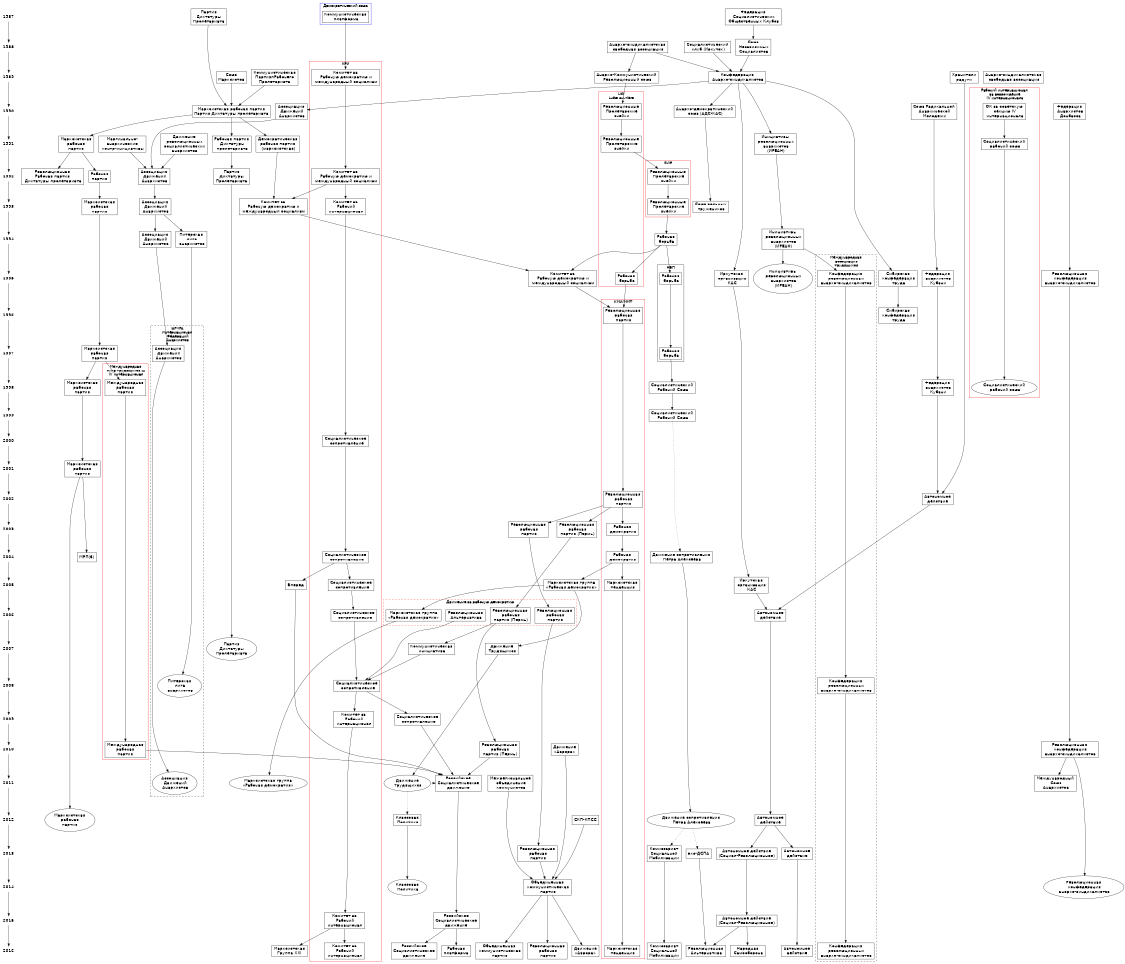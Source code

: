 digraph commy {
	newrank=true
	ranksep=.75; size = "7.5,7.5";
	fontname=Helvetica;
	rankdir=TB;
	node [shape=plaintext, fontsize=16, fontname=Helvetica];

	/* Шкала времени */
	subgraph Years{
		1987 -> 1988 -> 1989 -> 
		1990 -> 1991 -> 1992 -> 1993 -> 1994 -> 1995 -> 1996 -> 1997 -> 1998 -> 1999 ->
		2000 -> 2001 -> 2002 -> 2003 -> 2004 -> 2005 -> 2006 -> 2007 -> 2008 -> 2009 ->
		2010 -> 2011 -> 2012 -> 2013 -> 2014 -> 2015 -> 2016;
	}

	node [shape=box, fontsize=16, fontname=Helvetica];

	{ rank = same; 1987; CP, "ПДП", "ФСОК" }
	{ rank = same; 1988; "СНС", "АССА", SCI }
	{ rank = same; 1989; "АКРС", UM, "АССА89", CPWP, "ХР", КАС}
	{ rank = same; 1990; "АДА", "АДС", "РПЯ", OKIV, "МРП/ПДП", "СРАМ", "ФАД" }
	{ rank = same; 1991;  "РПЯ91", SWS, "МРП", "РПДП", "ДРП", "ИРЕАН", "МАКИ", "ДРСА"}
	{ rank = same; 1992; "КРДМС92", "РПЯ92", "ПДП92", "РП", "РРПДП", "АДА91" }
	{ rank = same; 1993; "КРДМС93", "КРИ", "РПЯ93", "МРП93", "СВТ", "АДА93"}
	{ rank = same; 1994; WS94, "ПЛА94", "ИРЕАН94", "АДА94"}
	{ rank = same; 1995; WS95, "КРДМС95", LO95, "ИРЕАН95", "КРАС", "ФАК", "СКТ", IO,"РКАС"}
	{ rank = same; 1997; "АДА97"}
	{ rank = same; 1998; SWU98, SWS98, "МежРП", "МРП98"}
	{ rank = same; 1999; SWU99} 
	{ rank = same; 2000; "Соцсопр" }
	{ rank = same; 2001; "МРП01" }
	{ rank = same; 2002; "РРП02", "АД" }
	{ rank = same; 2003; "РД", "РРПМ", "РРПП" }
	{ rank = same; 2004; "РД04", "ДСПА", "МРП(б)"}
	{ rank = same; 2005; SS05, "Вперед", MT, "МГРД", IO05 }
	{ rank = same; 2006; SS06, "РРПП06", "РРПМ06", "МГРД06", RA, "АД06"}
	{ rank = same; 2007; CI, WM, "ПДП07"}
	{ rank = same; 2008; SS08, "ПЛА08", "КРАС08"}
	{ rank = same; 2009; SS09, CWI09}
	{ rank = same; 2010; "РРПП10", "МежРП10", "Аврора",  "РКАС10"}
	{ rank = same; 2011; "РСД", "МГРД11", WM11, "МОК", "МСА", "АДА11"}
	{ rank = same; 2012; "ДСПА12", ClP , "СКП-КПСС", "МРП12", "АД12"}
	{ rank = same; 2013; CSM, "экс-ДСПА", "РРП13", "АД13", "АДСР" }
	{ rank = same; 2014; ClP14, "ОКП", "РКАС14" }
	{ rank = same; 2015; CWI15, "РСД15", "АДСР15"}
	{ rank = same; 2016; MT16, CWI16, "РСД16", WP, P21, CSM16, RA16, "Аврора16", "ОКП16", "РРП16", "АД16", "НС", "КРАС16"}

	subgraph clusterDS {
		color=blue;
		label="Демократический союз"
		{node [shape=box];
			CP 
		}
	};

	subgraph clusterCWI {
		color=red;
		label="КРИ";
		{node [shape=box];
			"КРДМС" ->  "КРДМС92" -> "КРИ" -> "Соцсопр" -> SS04 -> SS05 -> SS06 -> SS08 -> CWI09 ->
			CWI15 -> CWI16
		}
	};
	node [shape=box]
	SS04 -> "Вперед" -> "РСД" -> "РСД15" -> "РСД16";
	CI -> SS08;
	RA -> SS08 -> SS09  -> "РСД" ;
	RA [label="Революционная\n Альтернатива"];
	"КРДМС", "КРДМС92", "КРДМС93", "КРДМС95" [label="Комитет за\n Рабочую демократию и\n международный социализм"]; 
	"Соцсопр", SS04, SS05, SS06, SS08, SS09 [label="Социалистическое\n  сопротивление"];
	"КРИ", CWI09, CWI15, CWI16 [label="Комитет за\n Рабочий\n интернационал"];

	subgraph clusterMMT {
		color=red;
		label="КМИ/ММТ";
		URL="http://marxist.com"
		{node [shape=box];
			"РРП" -> "РРП02" -> "РД"-> "РД04" -> MT ->
			MT16
		}
	};
	"РД", "РД04" [label="Рабочая\n демократия"];
	MT, MT16 [label="Марксистская\n тенденция"];
	MT, MT16 [URL="http://1917.com"];
	
	subgraph clusterLO {
		color=red;
		label="UCI\nLutte ouvrière";
		{node [shape=box];
			"РПЯ", "РПЯ91", "LO95" 
		}
	};

	subgraph clusterSWP {
		color=red;
		label="SWP";
		{node [shape=box];
			"РПЯ92" -> "РПЯ93"
		}
	};
	subgraph clusterMWD {
		color=red;
		style=dashed;
		label="Движение за рабочую демократию";
		{node [shape=box];
			SS06, "РРПП06", "РРПМ06", "МГРД06", RA 
		}
	};
	subgraph clusterNBP {
		color=black;
		label="НБП";
		{node [shape=box];
			WS95, WS97 
		}
	};
	subgraph clusterIV {
		color=red;
		label="Рабочий интернационал\n за возрождение\n IV интернационала";
		{node [shape=box]; OKIV -> SWS -> SWS98}
	};
	subgraph clusterIWP {
		color=red;
		label="Международная\n лига трудящихся —\n IV интернационал";
		{node [shape=box]; "МежРП", "МежРП10"}
	};

	subgraph clusterIAF {
		color=black;
		label="IAF-IFA\nИнтернационал\n Федераций\n Анархистов";
		style=dashed;
		{node [shape=box]; "АДА97", "АДА11", "ПЛА08"}
	};

	subgraph clusterMAT {
		color=black;
		label="Международная\n ассоциация\n трудящихся";
		style=dashed;
		{node [shape=box]; "КРАС","КРАС08", "КРАС16"}
	};

	/* Госкаповцы */
	UM [label="Союз\nМарксистов"];
	"ПДП", "ПДП92", "ПДП07" [label="Партия\nДиктатуры\nПролетариата"];
	"МРП/ПДП" [label="Марксистская рабочая партия\nПартия Диктатуры пролетариата"];
	{UM, "ПДП", CPWP} -> "МРП/ПДП" -> {"МРП", "РПДП", "ДРП"};
	"РПДП" -> "ПДП92" -> "ПДП07";
	"МРП" -> {"РП", "РРПДП"};
	"ДРП" [label="Демократическая\nрабочая партия\n (марксистская)"];
	"МРП", "МРП93", "МРП96", "МРП98", "МРП01", "МРП12" [label="Марксистская\nрабочая\nпартия"];
	"МежРП","МежРП10" [label="Международная\nрабочая\nпартия"];
	"РП" [label="Рабочая\nпартия"];
	"РРПДП" [label="Революционная\nРабочая партия\n Диктатуры пролетариата"];
	"РПДП"[label="Рабочая партия\n Диктатуры\n пролетариата"];
	"РП" -> "МРП93" -> "МРП96" -> {"МРП98", "МежРП"};
	"МРП98" -> "МРП01"-> {"МРП(б)", "МРП12"};
	"МежРП" -> "МежРП10" -> "РСД";
	CPWP [label="Коммунистическая\nПартия\пРабочего\nПролетариата"];

	/* Троцкисты */
	"ДРП" -> "КРДМС93";
	CP -> "КРДМС";
	CP  [label="Коммунистическая\n платформа"];
	SWS, SWS98 [label="Социалистический\n рабочий союз"];
	OKIV  [label="ОК за советскую\n секцию IV\n интернационала"];
	WS94 -> "КРДМС95";
	"РРП02" -> "РРПП" -> "РРПП06" -> "РРПП10" -> "РСД";
	"РД04" -> "МГРД" -> "МГРД06" -> "МГРД11";
	"МГРД11", "ДСПА12", "ПДП07", "МРП12" [shape="ellipse"];
	"МГРД" -> WM -> WM11;
	"КРДМС92" -> "КРДМС93" ->"КРДМС95" -> "РРП";
	"РРП02"	-> "РРПМ" -> "РРПМ06" -> "РРП13";
	"РРП02", "РРПМ", "РРПМ06", "РРП", "РРП16", "РРП13", "РРП16" [label="Революционная\n рабочая\n партия"]; 
	"РРПП", "РРПП06", "РРПП10"  [label="Революционная\n рабочая\n партия (Пермь)"];
	"РРПП06" -> CI;
	WM11 -> "РСД" [style=dotted];
	WM11 -> ClP  [style=dotted];
	ClP -> ClP14;
	ClP, ClP14 [label="Классовая\n Политика"] ;
	"МГРД", "МГРД06", "МГРД11" [label="Марксистская группа\n«Рабочая демократия»"];
	"РСД15" -> WP;
	WP [label="Рабочая\nплатформа"];
	"РСД", "РСД15", "РСД16" [label="Российское\nСоциалистическое\nдвижение"];
	CWI15 -> P21;
	P21 [label="Марксистская\nГруппа XXI"];
	SWU98, SWU99 [label="Социалистический\n Рабочий Союз"]

	/* Жвания */
	"АКРС" -> "РПЯ" -> "РПЯ91" -> "РПЯ92";
	"РПЯ", "РПЯ91", "РПЯ92", "РПЯ93" [label="Революционные\n Пролетарские\n ячейки"];
	"РПЯ93" -> WS94 -> WS95 -> WS97 -> SWU98 -> SWU99;
	WS94 -> LO95 -> "РРП";
	SWU99 -> "ДСПА" [style=dotted];
	"ДСПА" -> "ДСПА12";
	"ДСПА12" -> CSM [style=dotted];
	 CSM -> CSM16;
	"ДСПА12" -> "экс-ДСПА" [style=dotted];
	"экс-ДСПА" -> RA16;
	CSM, CSM16 [label="Комиссариат\nСоциальной\nМобилизации"];
	LO95, WS94, WS95, WS97 [label="Рабочая\n борьба"];
	"ДСПА",	"ДСПА12" [label="Движение сопротивления\n Петра Алексеева"];

	/* Отколы от КПРФ */
	{"МОК", "СКП-КПСС", "РРП13", "Аврора"} -> "ОКП";
	"ОКП","ОКП16"  [label="Объединенная\n коммунистическая\n партия"];
	"ОКП" -> {"РРП16", "ОКП16", "Аврора16"};
	"Аврора", "Аврора16" [label="Движение\n«Аврора»"];
	"МОК" [label="Межрегиональное\n объединение\n коммунистов"];
	CI [label="Коммунистическая\n инициатива"];
	RA, RA16 [label="Революционная\n Альтернатива"];
	WM, WM11 [label="Движение\n Трудящихся"];

	/* Анархисты */
	"АДА93" -> {"АДА94", "ПЛА94"};
	{"МАКИ", "ДРСА"} -> "АДА91";
	"АДА94" -> "АДА97" -> "АДА11";
	"ПЛА94" -> "ПЛА08";
	"АССА" -> {"КАС", "АКРС"};
	SCI -> "КАС";
	"ФСОК" -> "СНС" -> "КАС" -> {"АДС", "АДА", "ИРЕАН", "СКТ", IO};
	IO -> IO05 -> "АД06";
	"СКТ" -> "СКТ16"
	"ИРЕАН" ->"ИРЕАН94" -> {"ИРЕАН95", "КРАС"};
	"КРАС" -> "КРАС08" -> "КРАС16";
	"АДА" -> "АДА91" -> "АДА93";
	"АДС" -> "СВТ";
	"ФАД" -> "РКАС" -> "РКАС10" ->{ "МСА", "РКАС14"};
	"СРАМ" -> "ФАК" -> "ФАК01";
	{"ФАК01", "ХР"} -> "АД";
	"АДА", "АДА91", "АДА93", "АДА94", "АДА97", "АДА11" [label="Ассоциация\n Движений\n Анархистов"];
	"АССА", "АССА89" [label="Анархо-синдикалистская\n свободная ассоциация"];
	"АКРС"[label="Анархо-Коммунистический\n Революционный союз"];
	"ПЛА94", "ПЛА08" [label="Питерская\n лига\n анархистов"];
	"ФАК", "ФАК01" [label="Федерация\n анархистов\n Кубани"];
	"СКТ", "СКТ16" [label="Сибирская\n конфедерация\n труда"];
	"КАС" [label="Конфедерация\n Анархо-синдикалистов"];
	SCI [label="Социалистический\n клуб (Иркутск)"];
    IO, IO05 [label="Иркутская\n организация\n КАС"];
	"ХР" [label="Хранители\nрадуги"];
	"ФАД" [label="Федерация\n Анархистов\n Донбасса"];
	"РКАС", "РКАС10", "РКАС14" [label="Революционная\n конфедерация\n анархо-синдикалистов"];
	"МСА" [label="Международный\n Союз\n Анархистов"];
	"СРАМ" [label="Союз Радикальной\n Анархической\n Молодежи"];
	"СВТ" [label="Союз вольных\n тружеников"];
	"ИРЕАН", "ИРЕАН94", "ИРЕАН95" [label="Инициативы\n революционных\n анархистов\n (ИРЕАН)"];
	"ИРЕАН95", "АДА11", WM11, ClP14, SWS98, "ПЛА08", "РКАС14" [shape="ellipse"];
	"СНС" [label="Союз\n Независимых\n Социалистов"];
	"МАКИ" [label="Маргинально-\nанархические\n контр-инициативы"];
	"ДРСА" [label="Движение\n революционных\n социалистических\n анархистов"];
    "АДС" [label="Анархо-демократический\n союз (АДС-КАС)"];
	"КРАС","КРАС08", "КРАС16" [label="Конфедерация\n революционных\n анархо-синдикалистов"];
	"ФСОК" [label="Федерация\n Социалистических\n Общественных Клубов"];
	"АД" -> "АД06" -> "АД12" -> {"АД13", "АДСР"};
	"АД13" -> "АД16";
	"АДСР" -> "АДСР15" -> {"НС", RA16};
	"АД", "АД06", "АД12", "АД13", "АД16"  [label="Автономное\nдействие"];
	"АДСР", "АДСР15" [label="Автономное действие\n(Социал-Революционное)"];
	"НС" [label="Народная\n Самооборона"];
}
